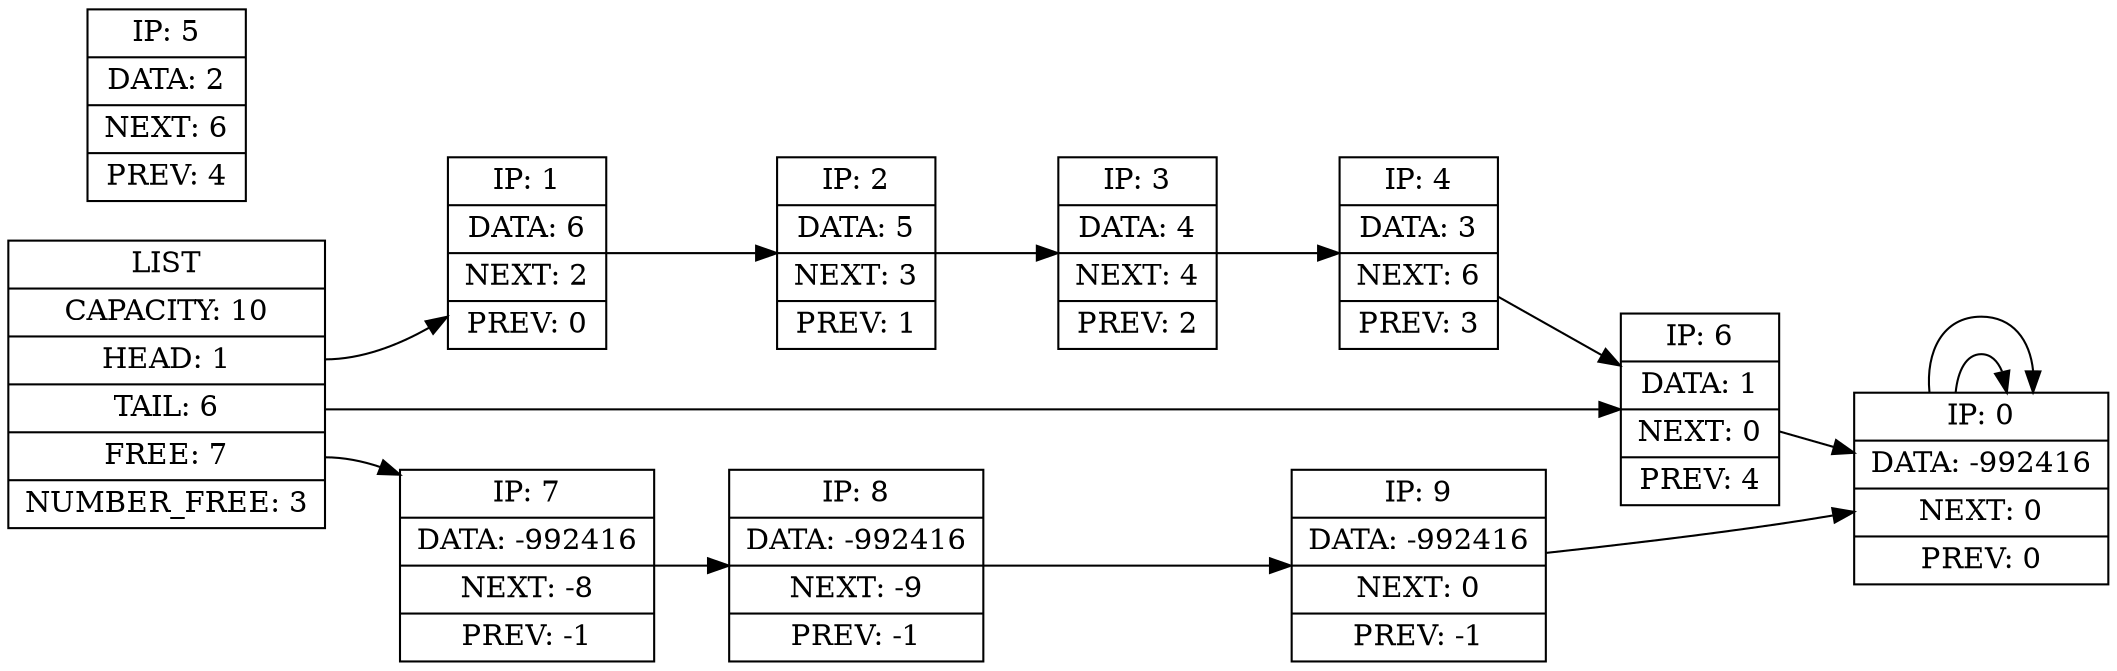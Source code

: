 digraph G{
	rankdir=LR;
	elem_list [shape=record, label= "LIST | CAPACITY: 10 | <f_head> HEAD: 1 | <f_tail> TAIL: 6 | <f_free> FREE: 7 | NUMBER_FREE: 3"];
	elem_0 [shape=record, label= "IP: 0 | DATA: -992416| NEXT: 0| PREV: 0"];
	elem_1 [shape=record, label= "IP: 1 | DATA: 6| NEXT: 2| PREV: 0"];
	elem_2 [shape=record, label= "IP: 2 | DATA: 5| NEXT: 3| PREV: 1"];
	elem_3 [shape=record, label= "IP: 3 | DATA: 4| NEXT: 4| PREV: 2"];
	elem_4 [shape=record, label= "IP: 4 | DATA: 3| NEXT: 6| PREV: 3"];
	elem_5 [shape=record, label= "IP: 5 | DATA: 2| NEXT: 6| PREV: 4"];
	elem_6 [shape=record, label= "IP: 6 | DATA: 1| NEXT: 0| PREV: 4"];
	elem_7 [shape=record, label= "IP: 7 | DATA: -992416| NEXT: -8| PREV: -1"];
	elem_8 [shape=record, label= "IP: 8 | DATA: -992416| NEXT: -9| PREV: -1"];
	elem_9 [shape=record, label= "IP: 9 | DATA: -992416| NEXT: 0| PREV: -1"];
	elem_0 -> elem_0;
	elem_list:<f_free> -> elem_7;
	elem_7 -> elem_8 -> elem_9 -> elem_0;
	elem_list:<f_head> -> elem_1;
	elem_list:<f_tail> -> elem_6;
	elem_1 -> elem_2 -> elem_3 -> elem_4 -> elem_6 -> elem_0 -> elem_0;
}
